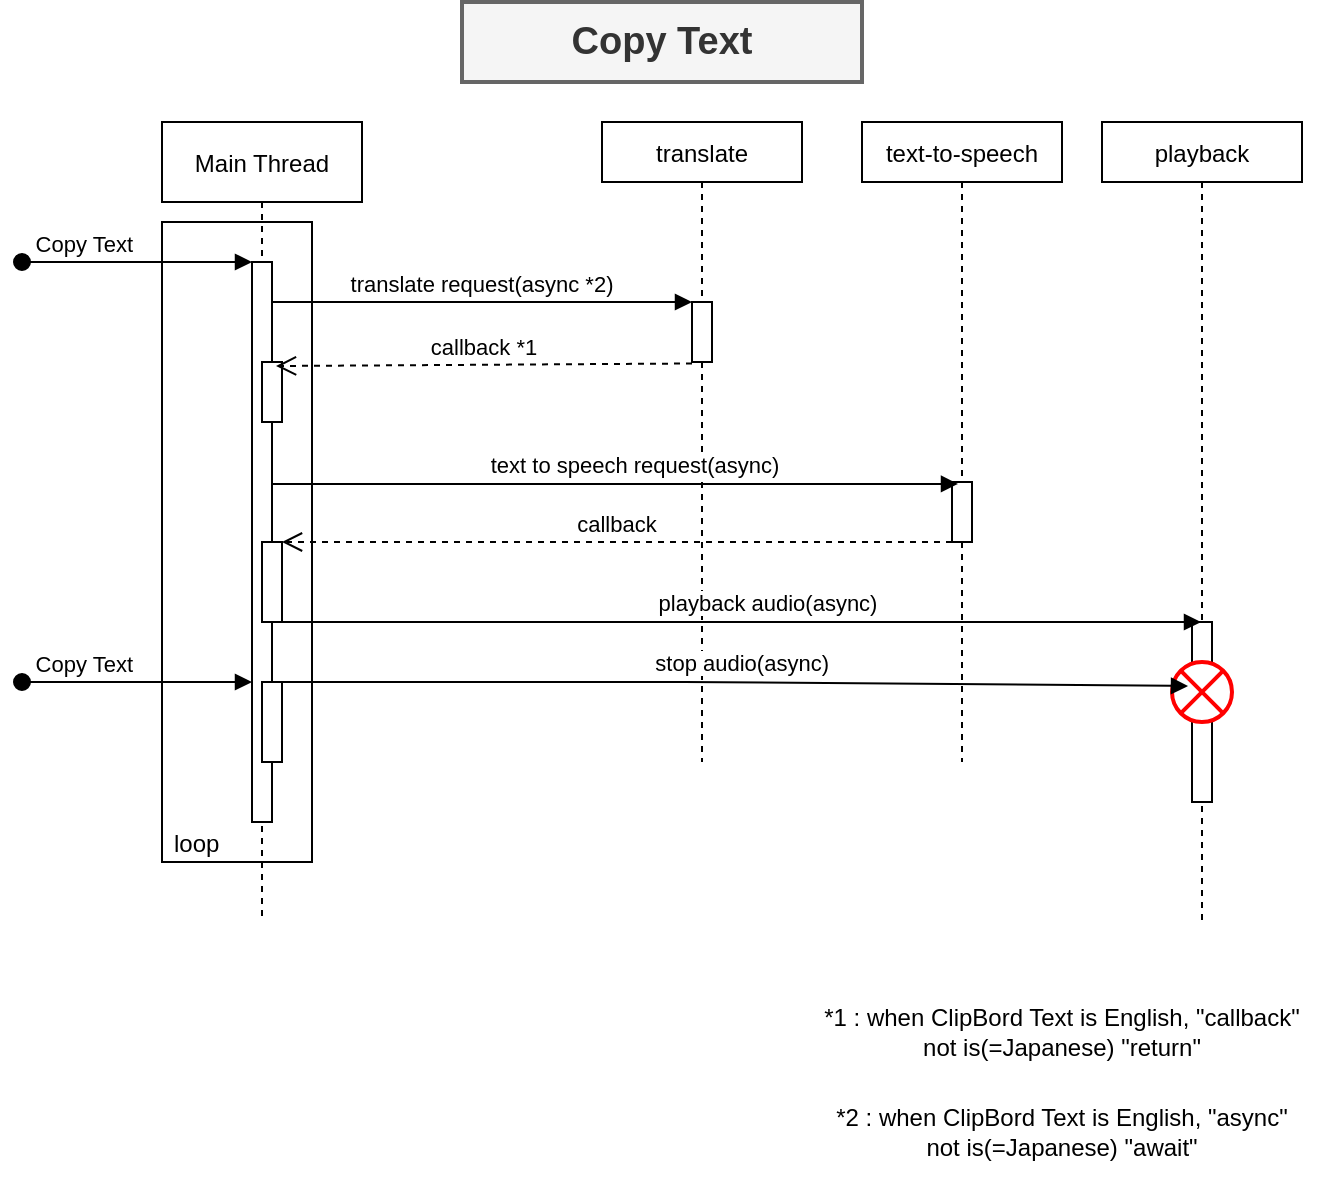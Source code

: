 <mxfile version="14.6.12" type="github">
  <diagram id="kgpKYQtTHZ0yAKxKKP6v" name="Page-1">
    <mxGraphModel dx="1038" dy="548" grid="1" gridSize="10" guides="1" tooltips="1" connect="1" arrows="1" fold="1" page="1" pageScale="1" pageWidth="850" pageHeight="1100" math="0" shadow="0">
      <root>
        <mxCell id="0" />
        <mxCell id="1" parent="0" />
        <mxCell id="JTx4G79-5E-FjnBDEjon-37" value="playback" style="shape=umlLifeline;perimeter=lifelinePerimeter;container=1;collapsible=0;recursiveResize=0;rounded=0;shadow=0;strokeWidth=1;size=30;" parent="1" vertex="1">
          <mxGeometry x="590" y="80" width="100" height="400" as="geometry" />
        </mxCell>
        <mxCell id="JTx4G79-5E-FjnBDEjon-38" value="" style="points=[];perimeter=orthogonalPerimeter;rounded=0;shadow=0;strokeWidth=1;" parent="JTx4G79-5E-FjnBDEjon-37" vertex="1">
          <mxGeometry x="45" y="250" width="10" height="90" as="geometry" />
        </mxCell>
        <mxCell id="JTx4G79-5E-FjnBDEjon-69" value="" style="shape=sumEllipse;perimeter=ellipsePerimeter;whiteSpace=wrap;html=1;backgroundOutline=1;shadow=0;fontSize=12;strokeWidth=2;align=left;sketch=0;strokeColor=#FF0000;" parent="JTx4G79-5E-FjnBDEjon-37" vertex="1">
          <mxGeometry x="35" y="270" width="30" height="30" as="geometry" />
        </mxCell>
        <mxCell id="JTx4G79-5E-FjnBDEjon-15" value="" style="verticalLabelPosition=bottom;verticalAlign=top;html=1;shape=mxgraph.basic.rect;fillColor2=none;strokeWidth=1;size=20;indent=5;shadow=0;fontSize=19;fillColor=none;" parent="1" vertex="1">
          <mxGeometry x="120" y="130" width="75" height="320" as="geometry" />
        </mxCell>
        <mxCell id="3nuBFxr9cyL0pnOWT2aG-1" value="Main Thread" style="shape=umlLifeline;perimeter=lifelinePerimeter;container=1;collapsible=0;recursiveResize=0;rounded=0;shadow=0;strokeWidth=1;" parent="1" vertex="1">
          <mxGeometry x="120" y="80" width="100" height="400" as="geometry" />
        </mxCell>
        <mxCell id="3nuBFxr9cyL0pnOWT2aG-2" value="" style="points=[];perimeter=orthogonalPerimeter;rounded=0;shadow=0;strokeWidth=1;" parent="3nuBFxr9cyL0pnOWT2aG-1" vertex="1">
          <mxGeometry x="45" y="70" width="10" height="280" as="geometry" />
        </mxCell>
        <mxCell id="3nuBFxr9cyL0pnOWT2aG-3" value="Copy Text" style="verticalAlign=bottom;startArrow=oval;endArrow=block;startSize=8;shadow=0;strokeWidth=1;align=right;" parent="3nuBFxr9cyL0pnOWT2aG-1" target="3nuBFxr9cyL0pnOWT2aG-2" edge="1">
          <mxGeometry relative="1" as="geometry">
            <mxPoint x="-70" y="70" as="sourcePoint" />
          </mxGeometry>
        </mxCell>
        <mxCell id="JTx4G79-5E-FjnBDEjon-9" value="" style="points=[];perimeter=orthogonalPerimeter;rounded=0;shadow=0;strokeWidth=1;" parent="3nuBFxr9cyL0pnOWT2aG-1" vertex="1">
          <mxGeometry x="50" y="210" width="10" height="40" as="geometry" />
        </mxCell>
        <mxCell id="JTx4G79-5E-FjnBDEjon-36" value="" style="points=[];perimeter=orthogonalPerimeter;rounded=0;shadow=0;strokeWidth=1;" parent="3nuBFxr9cyL0pnOWT2aG-1" vertex="1">
          <mxGeometry x="50" y="120" width="10" height="30" as="geometry" />
        </mxCell>
        <mxCell id="JTx4G79-5E-FjnBDEjon-60" value="" style="points=[];perimeter=orthogonalPerimeter;rounded=0;shadow=0;strokeWidth=1;" parent="3nuBFxr9cyL0pnOWT2aG-1" vertex="1">
          <mxGeometry x="50" y="280" width="10" height="40" as="geometry" />
        </mxCell>
        <mxCell id="3nuBFxr9cyL0pnOWT2aG-5" value="translate" style="shape=umlLifeline;perimeter=lifelinePerimeter;container=1;collapsible=0;recursiveResize=0;rounded=0;shadow=0;strokeWidth=1;size=30;" parent="1" vertex="1">
          <mxGeometry x="340" y="80" width="100" height="320" as="geometry" />
        </mxCell>
        <mxCell id="3nuBFxr9cyL0pnOWT2aG-6" value="" style="points=[];perimeter=orthogonalPerimeter;rounded=0;shadow=0;strokeWidth=1;" parent="3nuBFxr9cyL0pnOWT2aG-5" vertex="1">
          <mxGeometry x="45" y="90" width="10" height="30" as="geometry" />
        </mxCell>
        <mxCell id="3nuBFxr9cyL0pnOWT2aG-7" value="callback *1" style="verticalAlign=bottom;endArrow=open;dashed=1;endSize=8;shadow=0;strokeWidth=1;exitX=0;exitY=1.025;exitDx=0;exitDy=0;exitPerimeter=0;entryX=0.7;entryY=0.067;entryDx=0;entryDy=0;entryPerimeter=0;" parent="1" source="3nuBFxr9cyL0pnOWT2aG-6" target="JTx4G79-5E-FjnBDEjon-36" edge="1">
          <mxGeometry relative="1" as="geometry">
            <mxPoint x="180" y="200" as="targetPoint" />
            <mxPoint x="421" y="250" as="sourcePoint" />
            <Array as="points" />
          </mxGeometry>
        </mxCell>
        <mxCell id="3nuBFxr9cyL0pnOWT2aG-8" value="translate request(async *2)" style="verticalAlign=bottom;endArrow=block;entryX=0;entryY=0;shadow=0;strokeWidth=1;" parent="1" source="3nuBFxr9cyL0pnOWT2aG-2" target="3nuBFxr9cyL0pnOWT2aG-6" edge="1">
          <mxGeometry relative="1" as="geometry">
            <mxPoint x="275" y="160" as="sourcePoint" />
          </mxGeometry>
        </mxCell>
        <mxCell id="JTx4G79-5E-FjnBDEjon-1" value="text-to-speech" style="shape=umlLifeline;perimeter=lifelinePerimeter;container=1;collapsible=0;recursiveResize=0;rounded=0;shadow=0;strokeWidth=1;size=30;" parent="1" vertex="1">
          <mxGeometry x="470" y="80" width="100" height="320" as="geometry" />
        </mxCell>
        <mxCell id="JTx4G79-5E-FjnBDEjon-11" value="" style="points=[];perimeter=orthogonalPerimeter;rounded=0;shadow=0;strokeWidth=1;" parent="JTx4G79-5E-FjnBDEjon-1" vertex="1">
          <mxGeometry x="45" y="180" width="10" height="30" as="geometry" />
        </mxCell>
        <mxCell id="JTx4G79-5E-FjnBDEjon-5" value="Copy Text" style="text;html=1;strokeColor=#666666;fillColor=#f5f5f5;align=center;verticalAlign=middle;whiteSpace=wrap;rounded=0;strokeWidth=2;perimeterSpacing=0;shadow=0;fontSize=19;fontStyle=1;fontColor=#333333;" parent="1" vertex="1">
          <mxGeometry x="270" y="20" width="200" height="40" as="geometry" />
        </mxCell>
        <mxCell id="JTx4G79-5E-FjnBDEjon-10" value="text to speech request(async)" style="verticalAlign=middle;endArrow=block;shadow=0;strokeWidth=1;entryX=0.3;entryY=0.033;entryDx=0;entryDy=0;entryPerimeter=0;" parent="1" source="3nuBFxr9cyL0pnOWT2aG-2" target="JTx4G79-5E-FjnBDEjon-11" edge="1">
          <mxGeometry x="0.059" y="10" relative="1" as="geometry">
            <mxPoint x="230" y="261" as="sourcePoint" />
            <mxPoint x="390" y="220" as="targetPoint" />
            <mxPoint as="offset" />
          </mxGeometry>
        </mxCell>
        <mxCell id="JTx4G79-5E-FjnBDEjon-14" value="callback" style="verticalAlign=bottom;endArrow=open;dashed=1;endSize=8;shadow=0;strokeWidth=1;exitX=0;exitY=1;exitDx=0;exitDy=0;exitPerimeter=0;" parent="1" source="JTx4G79-5E-FjnBDEjon-11" target="JTx4G79-5E-FjnBDEjon-9" edge="1">
          <mxGeometry relative="1" as="geometry">
            <mxPoint x="290" y="290" as="targetPoint" />
            <mxPoint x="385" y="270.75" as="sourcePoint" />
            <Array as="points" />
          </mxGeometry>
        </mxCell>
        <mxCell id="JTx4G79-5E-FjnBDEjon-17" value="loop" style="text;strokeColor=none;fillColor=none;align=left;verticalAlign=middle;spacingLeft=4;spacingRight=4;overflow=hidden;rotatable=0;points=[[0,0.5],[1,0.5]];portConstraint=eastwest;shadow=0;fontSize=12;horizontal=1;" parent="1" vertex="1">
          <mxGeometry x="120" y="430" width="60" height="20" as="geometry" />
        </mxCell>
        <mxCell id="JTx4G79-5E-FjnBDEjon-39" value="playback audio(async)" style="verticalAlign=middle;endArrow=block;shadow=0;strokeWidth=1;exitX=0.9;exitY=1;exitDx=0;exitDy=0;exitPerimeter=0;" parent="1" source="JTx4G79-5E-FjnBDEjon-9" target="JTx4G79-5E-FjnBDEjon-37" edge="1">
          <mxGeometry x="0.059" y="10" relative="1" as="geometry">
            <mxPoint x="180" y="330" as="sourcePoint" />
            <mxPoint x="523" y="330" as="targetPoint" />
            <mxPoint as="offset" />
          </mxGeometry>
        </mxCell>
        <mxCell id="JTx4G79-5E-FjnBDEjon-59" value="Copy Text" style="verticalAlign=bottom;startArrow=oval;endArrow=block;startSize=8;shadow=0;strokeWidth=1;align=right;" parent="1" edge="1">
          <mxGeometry relative="1" as="geometry">
            <mxPoint x="50" y="360" as="sourcePoint" />
            <mxPoint x="165" y="360" as="targetPoint" />
          </mxGeometry>
        </mxCell>
        <mxCell id="JTx4G79-5E-FjnBDEjon-67" value="stop audio(async)" style="verticalAlign=middle;endArrow=block;shadow=0;strokeWidth=1;entryX=0.267;entryY=0.4;entryDx=0;entryDy=0;entryPerimeter=0;" parent="1" source="JTx4G79-5E-FjnBDEjon-60" target="JTx4G79-5E-FjnBDEjon-69" edge="1">
          <mxGeometry x="0.015" y="10" relative="1" as="geometry">
            <mxPoint x="170" y="360" as="sourcePoint" />
            <mxPoint x="620" y="360" as="targetPoint" />
            <mxPoint as="offset" />
            <Array as="points">
              <mxPoint x="391" y="360" />
            </Array>
          </mxGeometry>
        </mxCell>
        <mxCell id="JTx4G79-5E-FjnBDEjon-74" value="*1 : when ClipBord Text is English, &quot;callback&quot;&lt;br&gt;not is(=Japanese) &quot;return&quot;" style="text;html=1;strokeColor=none;fillColor=none;align=center;verticalAlign=middle;whiteSpace=wrap;rounded=0;shadow=0;sketch=0;fontSize=12;" parent="1" vertex="1">
          <mxGeometry x="440" y="510" width="260" height="50" as="geometry" />
        </mxCell>
        <mxCell id="JTx4G79-5E-FjnBDEjon-76" value="*2 : when ClipBord Text is English, &quot;async&quot;&lt;br&gt;not is(=Japanese) &quot;await&quot;" style="text;html=1;strokeColor=none;fillColor=none;align=center;verticalAlign=middle;whiteSpace=wrap;rounded=0;shadow=0;sketch=0;fontSize=12;" parent="1" vertex="1">
          <mxGeometry x="440" y="560" width="260" height="50" as="geometry" />
        </mxCell>
      </root>
    </mxGraphModel>
  </diagram>
</mxfile>
